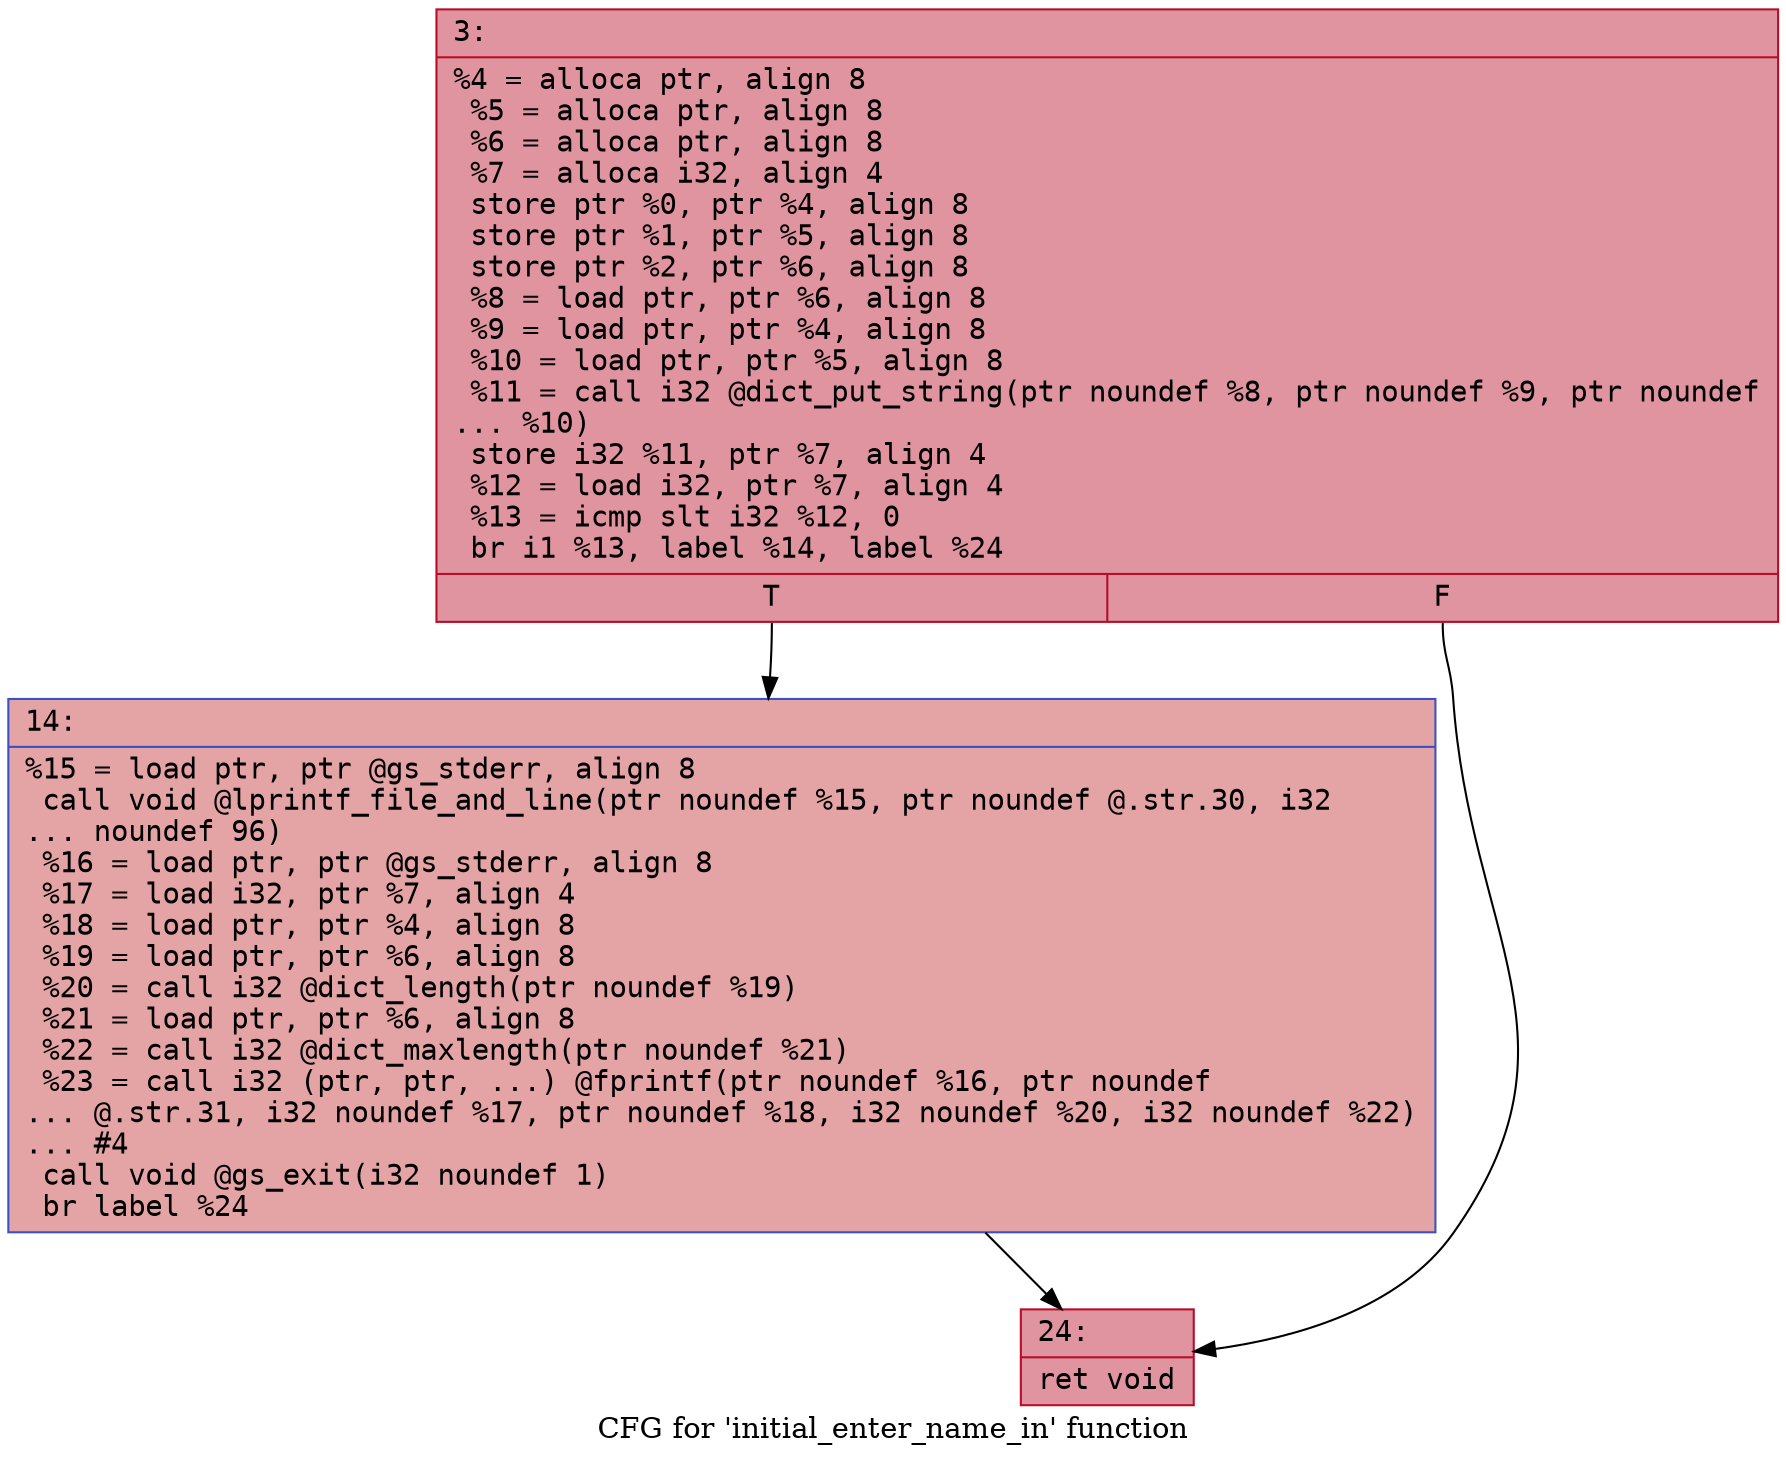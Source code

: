 digraph "CFG for 'initial_enter_name_in' function" {
	label="CFG for 'initial_enter_name_in' function";

	Node0x6000016422b0 [shape=record,color="#b70d28ff", style=filled, fillcolor="#b70d2870" fontname="Courier",label="{3:\l|  %4 = alloca ptr, align 8\l  %5 = alloca ptr, align 8\l  %6 = alloca ptr, align 8\l  %7 = alloca i32, align 4\l  store ptr %0, ptr %4, align 8\l  store ptr %1, ptr %5, align 8\l  store ptr %2, ptr %6, align 8\l  %8 = load ptr, ptr %6, align 8\l  %9 = load ptr, ptr %4, align 8\l  %10 = load ptr, ptr %5, align 8\l  %11 = call i32 @dict_put_string(ptr noundef %8, ptr noundef %9, ptr noundef\l... %10)\l  store i32 %11, ptr %7, align 4\l  %12 = load i32, ptr %7, align 4\l  %13 = icmp slt i32 %12, 0\l  br i1 %13, label %14, label %24\l|{<s0>T|<s1>F}}"];
	Node0x6000016422b0:s0 -> Node0x600001642300[tooltip="3 -> 14\nProbability 37.50%" ];
	Node0x6000016422b0:s1 -> Node0x600001642350[tooltip="3 -> 24\nProbability 62.50%" ];
	Node0x600001642300 [shape=record,color="#3d50c3ff", style=filled, fillcolor="#c32e3170" fontname="Courier",label="{14:\l|  %15 = load ptr, ptr @gs_stderr, align 8\l  call void @lprintf_file_and_line(ptr noundef %15, ptr noundef @.str.30, i32\l... noundef 96)\l  %16 = load ptr, ptr @gs_stderr, align 8\l  %17 = load i32, ptr %7, align 4\l  %18 = load ptr, ptr %4, align 8\l  %19 = load ptr, ptr %6, align 8\l  %20 = call i32 @dict_length(ptr noundef %19)\l  %21 = load ptr, ptr %6, align 8\l  %22 = call i32 @dict_maxlength(ptr noundef %21)\l  %23 = call i32 (ptr, ptr, ...) @fprintf(ptr noundef %16, ptr noundef\l... @.str.31, i32 noundef %17, ptr noundef %18, i32 noundef %20, i32 noundef %22)\l... #4\l  call void @gs_exit(i32 noundef 1)\l  br label %24\l}"];
	Node0x600001642300 -> Node0x600001642350[tooltip="14 -> 24\nProbability 100.00%" ];
	Node0x600001642350 [shape=record,color="#b70d28ff", style=filled, fillcolor="#b70d2870" fontname="Courier",label="{24:\l|  ret void\l}"];
}

